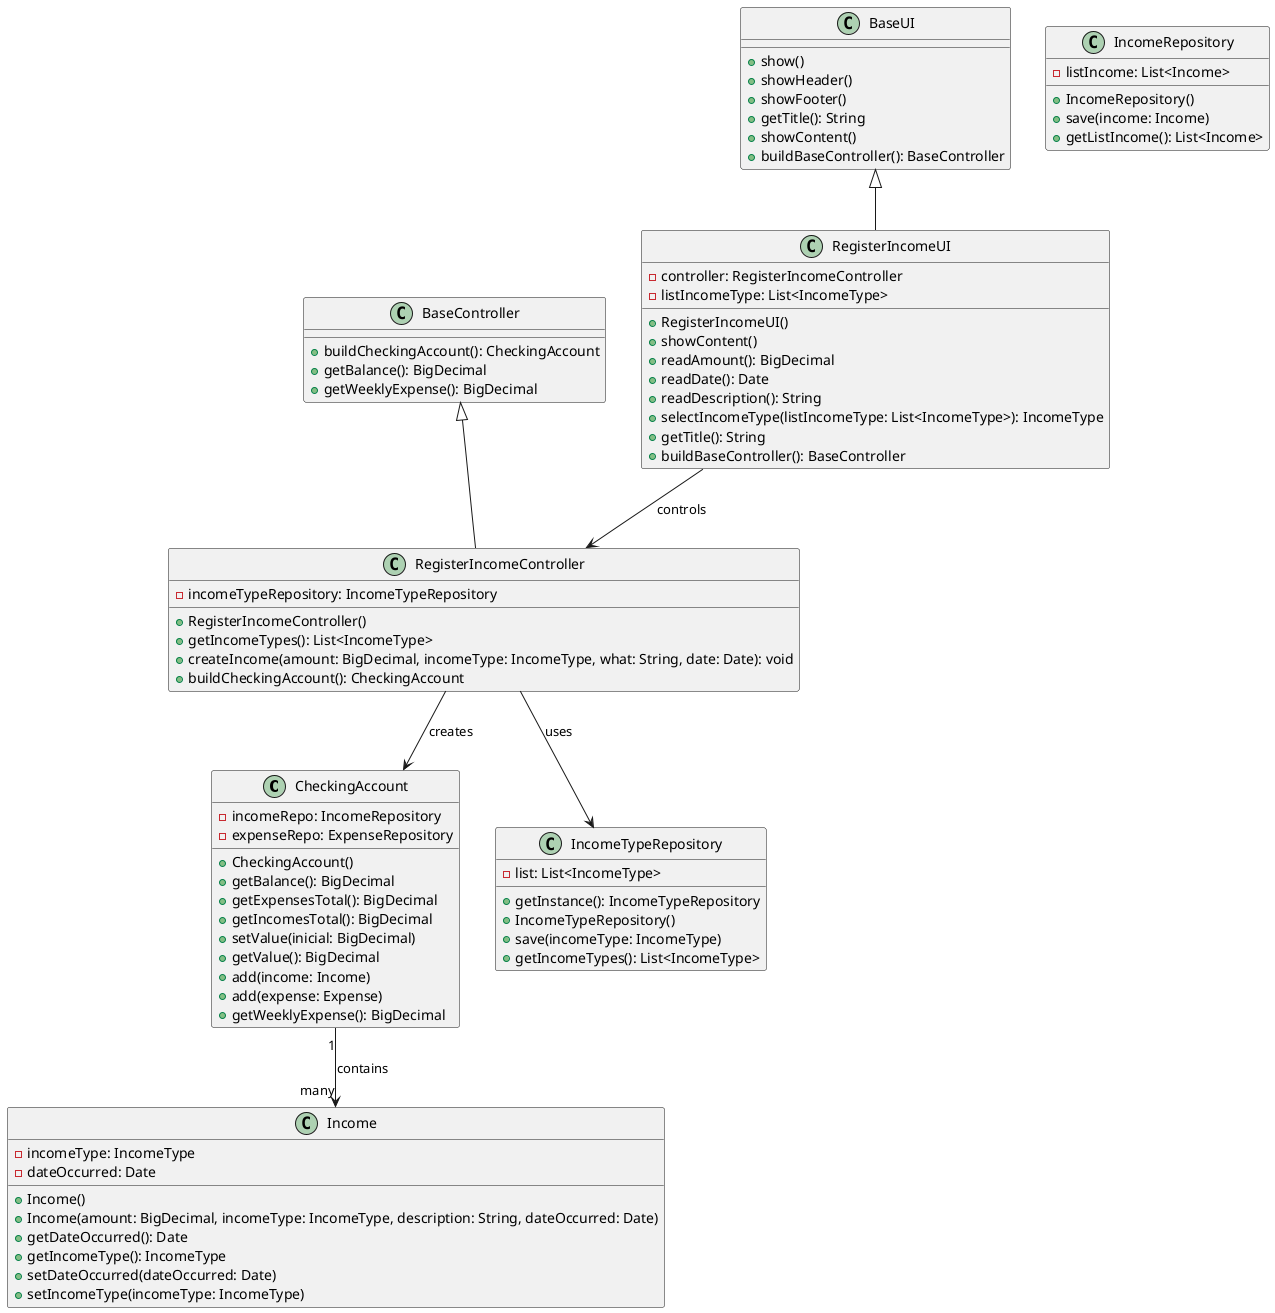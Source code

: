 @startuml

class CheckingAccount {
    -incomeRepo: IncomeRepository
    -expenseRepo: ExpenseRepository
    +CheckingAccount()
    +getBalance(): BigDecimal
    +getExpensesTotal(): BigDecimal
    +getIncomesTotal(): BigDecimal
    +setValue(inicial: BigDecimal)
    +getValue(): BigDecimal
    +add(income: Income)
    +add(expense: Expense)
    +getWeeklyExpense(): BigDecimal
}

class Income {
    -incomeType: IncomeType
    -dateOccurred: Date
    +Income()
    +Income(amount: BigDecimal, incomeType: IncomeType, description: String, dateOccurred: Date)
    +getDateOccurred(): Date
    +getIncomeType(): IncomeType
    +setDateOccurred(dateOccurred: Date)
    +setIncomeType(incomeType: IncomeType)
}

class IncomeRepository {
    -listIncome: List<Income>
    +IncomeRepository()
    +save(income: Income)
    +getListIncome(): List<Income>
}

class IncomeTypeRepository {
    -list: List<IncomeType>
    +getInstance(): IncomeTypeRepository
    +IncomeTypeRepository()
    +save(incomeType: IncomeType)
    +getIncomeTypes(): List<IncomeType>
}

class RegisterIncomeController {
    -incomeTypeRepository: IncomeTypeRepository
    +RegisterIncomeController()
    +getIncomeTypes(): List<IncomeType>
    +createIncome(amount: BigDecimal, incomeType: IncomeType, what: String, date: Date): void
    +buildCheckingAccount(): CheckingAccount
}

class BaseController {
    {abstract}
    +buildCheckingAccount(): CheckingAccount
    +getBalance(): BigDecimal
    +getWeeklyExpense(): BigDecimal
}

class RegisterIncomeUI {
    -controller: RegisterIncomeController
    -listIncomeType: List<IncomeType>
    +RegisterIncomeUI()
    +showContent()
    +readAmount(): BigDecimal
    +readDate(): Date
    +readDescription(): String
    +selectIncomeType(listIncomeType: List<IncomeType>): IncomeType
    +getTitle(): String
    +buildBaseController(): BaseController
}

class BaseUI {
    {abstract}
    +show()
    +showHeader()
    +showFooter()
    +getTitle(): String
    +showContent()
    +buildBaseController(): BaseController
}

CheckingAccount "1" --> "many" Income : contains
RegisterIncomeController --> CheckingAccount : creates
RegisterIncomeController --> IncomeTypeRepository : uses
RegisterIncomeUI --> RegisterIncomeController : controls
BaseUI <|-- RegisterIncomeUI
BaseController <|-- RegisterIncomeController

@enduml


